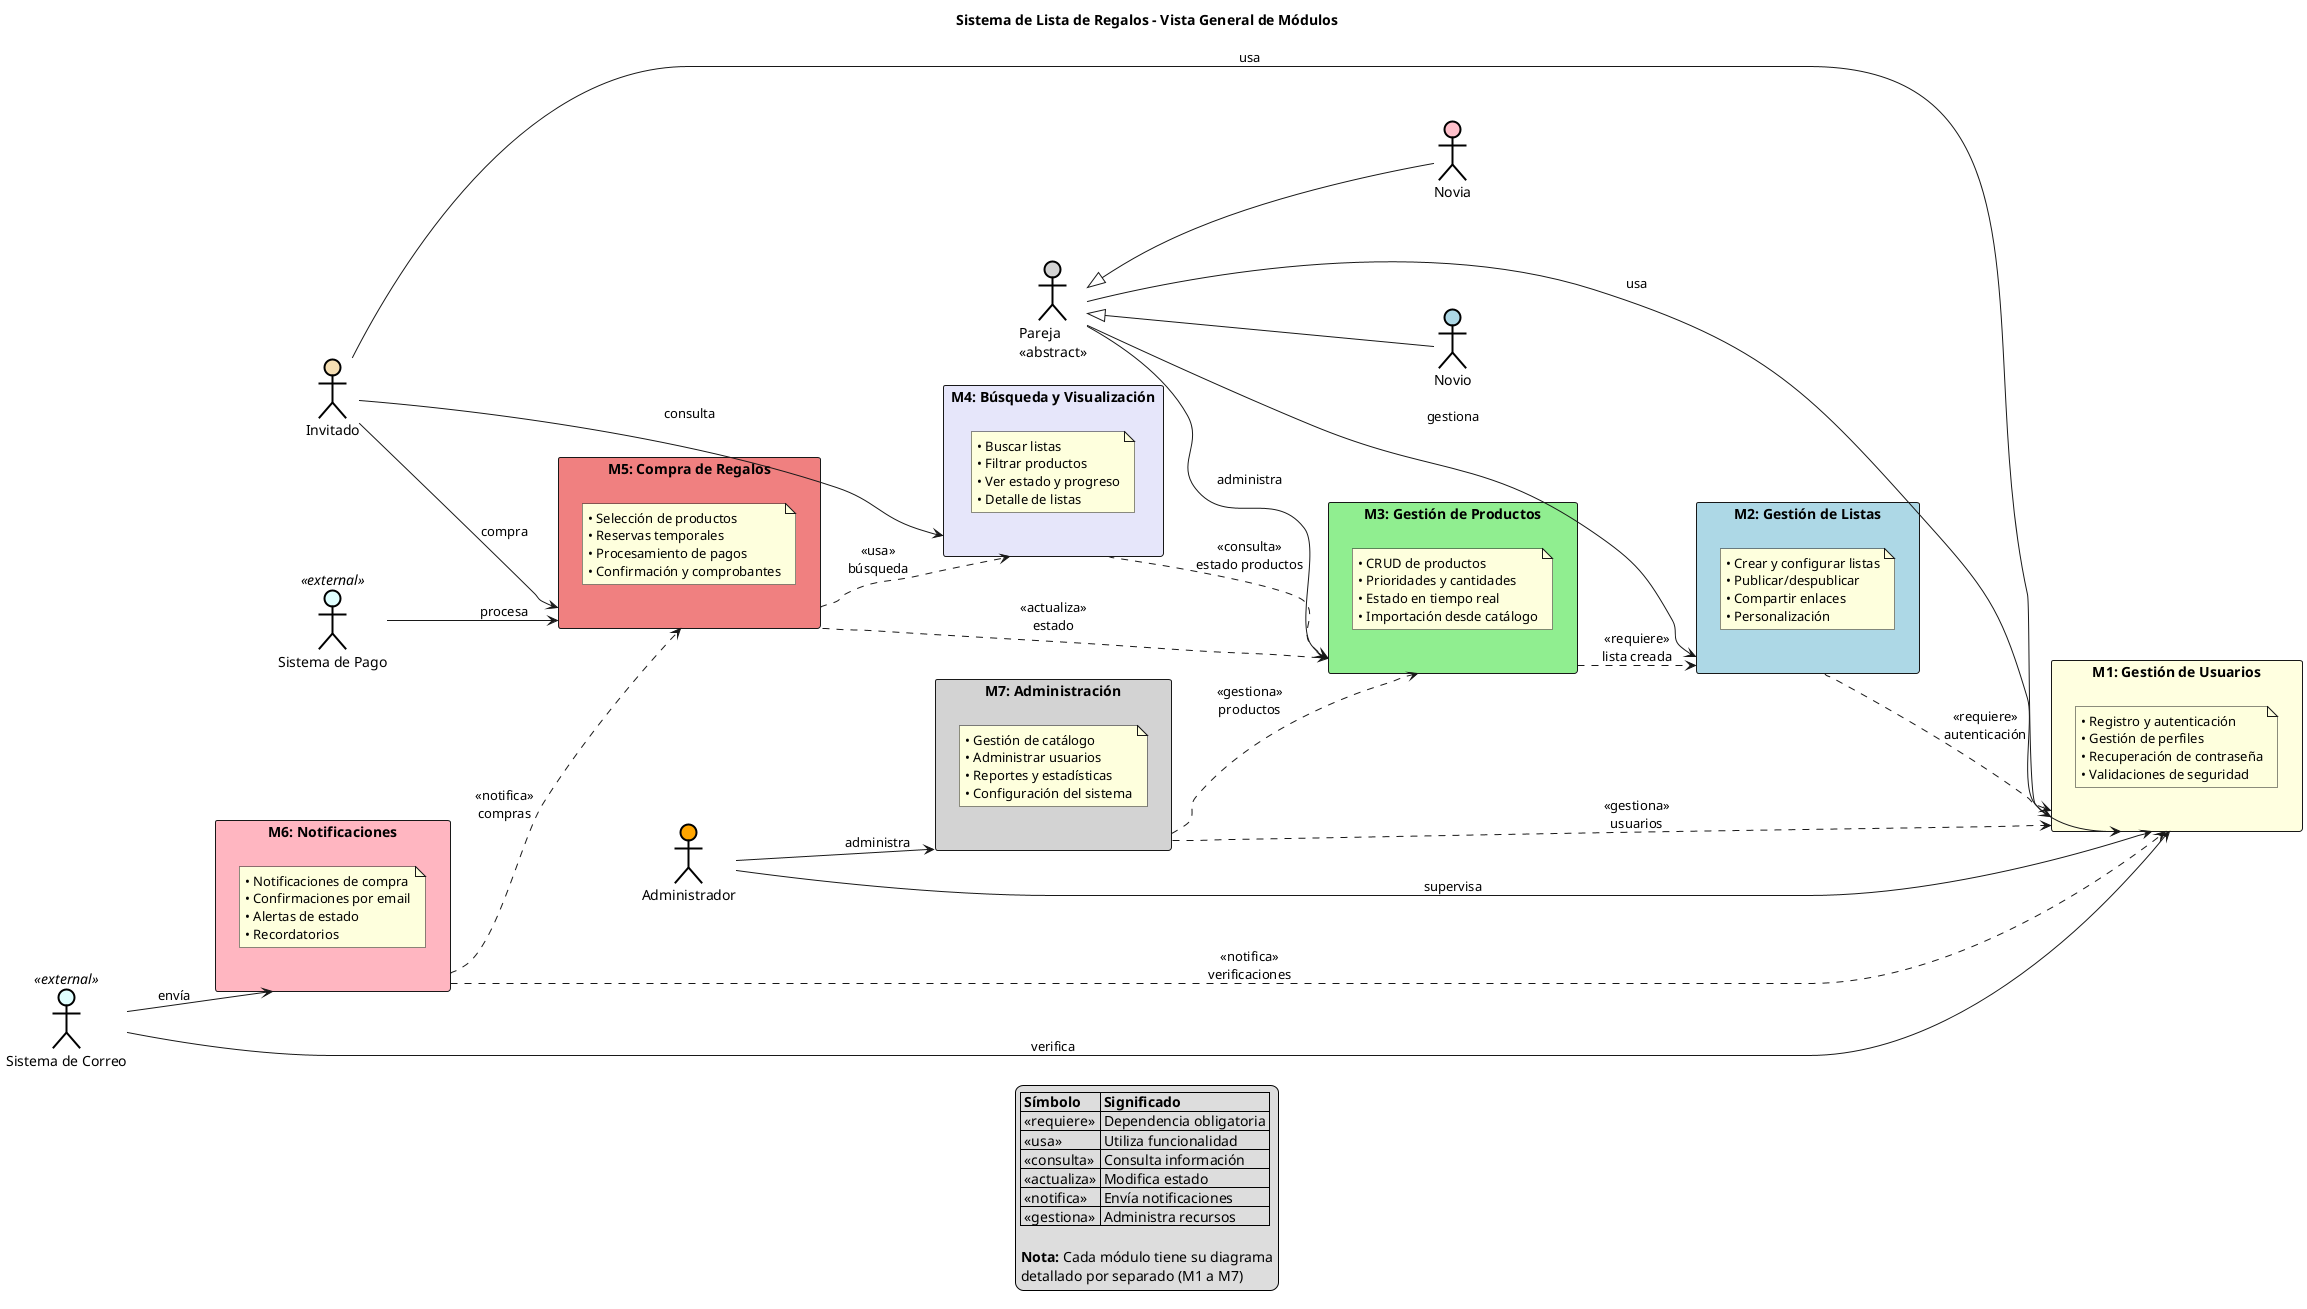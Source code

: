 @startuml diagramaGeneral
title Sistema de Lista de Regalos - Vista General de Módulos

left to right direction
skinparam packageStyle rectangle

' ===== ESTILOS VISUALES =====
skinparam package {
    BorderThickness 3
    FontStyle bold
    FontSize 14
}

skinparam actor {
    BackgroundColor White
    BorderColor Black
    BorderThickness 2
}

' ===== ACTORES PRINCIPALES =====
actor "Pareja\n<<abstract>>" as Pareja #LightGray
actor "Novia" as SoyNovia #Pink
actor "Novio" as SoyNovio #LightBlue
actor "Invitado" as Invitado #Wheat
actor "Administrador" as Admin #Orange

' Sistemas externos
actor "Sistema de Pago" as Pago <<external>> #LightCyan
actor "Sistema de Correo" as Mail <<external>> #LightCyan

' Generalización
SoyNovia -up-|> Pareja
SoyNovio -up-|> Pareja

' ===== MÓDULOS DEL SISTEMA =====

package "**M1: Gestión de Usuarios**" as M1 #LightYellow {
  note as N1
    • Registro y autenticación
    • Gestión de perfiles
    • Recuperación de contraseña
    • Validaciones de seguridad
  end note
}

package "**M2: Gestión de Listas**" as M2 #LightBlue {
  note as N2
    • Crear y configurar listas
    • Publicar/despublicar
    • Compartir enlaces
    • Personalización
  end note
}

package "**M3: Gestión de Productos**" as M3 #LightGreen {
  note as N3
    • CRUD de productos
    • Prioridades y cantidades
    • Estado en tiempo real
    • Importación desde catálogo
  end note
}

package "**M4: Búsqueda y Visualización**" as M4 #Lavender {
  note as N4
    • Buscar listas
    • Filtrar productos
    • Ver estado y progreso
    • Detalle de listas
  end note
}

package "**M5: Compra de Regalos**" as M5 #LightCoral {
  note as N5
    • Selección de productos
    • Reservas temporales
    • Procesamiento de pagos
    • Confirmación y comprobantes
  end note
}

package "**M6: Notificaciones**" as M6 #LightPink {
  note as N6
    • Notificaciones de compra
    • Confirmaciones por email
    • Alertas de estado
    • Recordatorios
  end note
}

package "**M7: Administración**" as M7 #LightGray {
  note as N7
    • Gestión de catálogo
    • Administrar usuarios
    • Reportes y estadísticas
    • Configuración del sistema
  end note
}

' ===== RELACIONES ACTORES - MÓDULOS =====

' Pareja
Pareja --> M1 : "usa"
Pareja --> M2 : "gestiona"
Pareja --> M3 : "administra"

' Invitado
Invitado --> M1 : "usa"
Invitado --> M4 : "consulta"
Invitado --> M5 : "compra"

' Administrador
Admin --> M1 : "supervisa"
Admin --> M7 : "administra"

' Sistemas externos
Pago --> M5 : "procesa"
Mail --> M1 : "verifica"
Mail --> M6 : "envía"

' ===== DEPENDENCIAS ENTRE MÓDULOS =====

M2 ..> M1 : <<requiere>>\nautenticación
M3 ..> M2 : <<requiere>>\nlista creada
M4 ..> M3 : <<consulta>>\nestado productos
M5 ..> M4 : <<usa>>\nbúsqueda
M5 ..> M3 : <<actualiza>>\nestado
M6 ..> M5 : <<notifica>>\ncompras
M6 ..> M1 : <<notifica>>\nverificaciones
M7 ..> M1 : <<gestiona>>\nusuarios
M7 ..> M3 : <<gestiona>>\nproductos

' ===== LEYENDA =====
legend bottom
  |= Símbolo |= Significado |
  | <<requiere>> | Dependencia obligatoria |
  | <<usa>> | Utiliza funcionalidad |
  | <<consulta>> | Consulta información |
  | <<actualiza>> | Modifica estado |
  | <<notifica>> | Envía notificaciones |
  | <<gestiona>> | Administra recursos |
  
  **Nota:** Cada módulo tiene su diagrama
  detallado por separado (M1 a M7)
end legend

@enduml